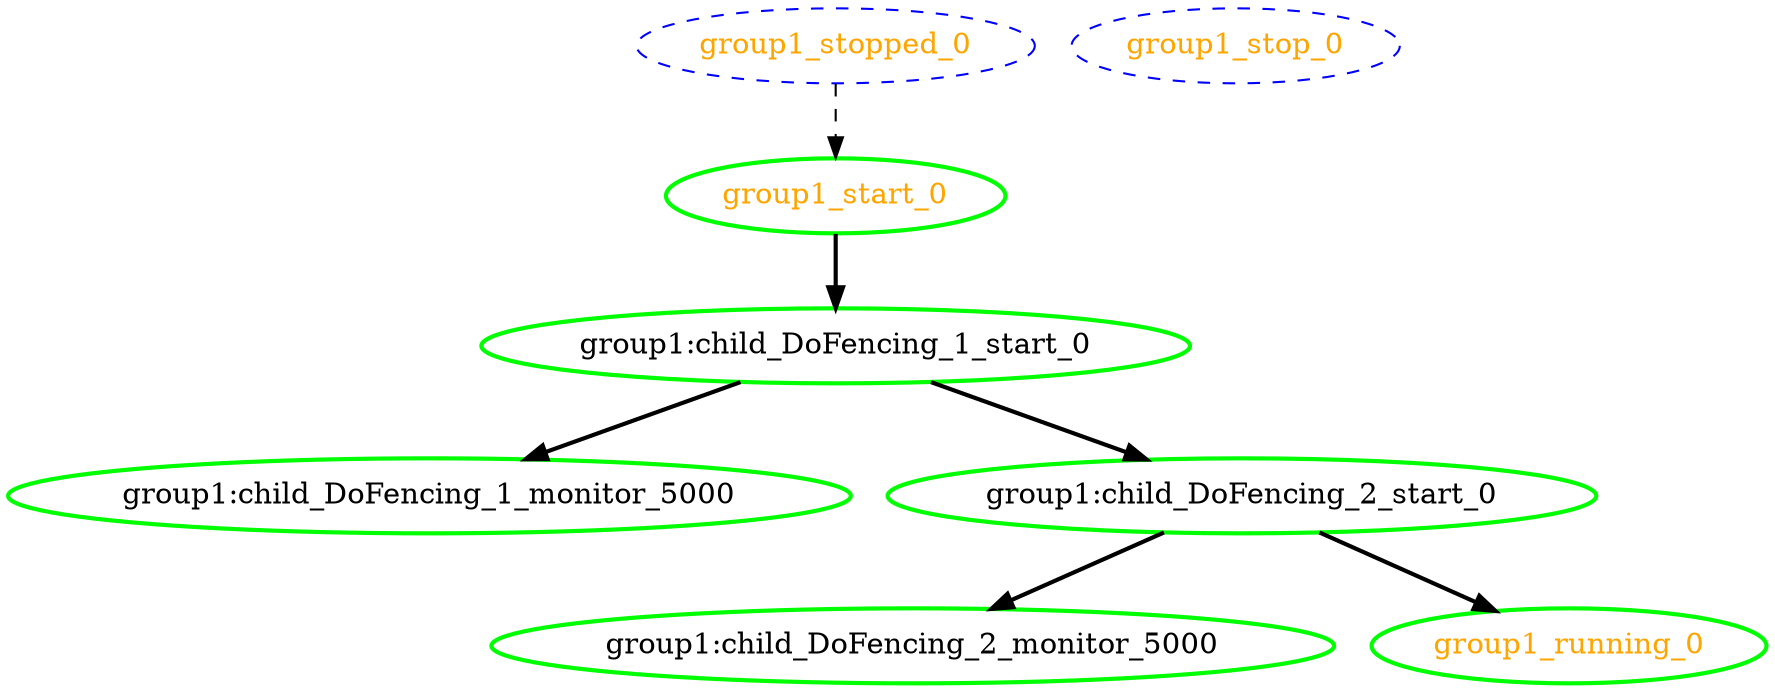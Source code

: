 digraph "g" {
	size = "30,30"
"group1:child_DoFencing_1_start_0" [ tooltip="hadev2" style=bold color="green" fontcolor="black" ]
"group1:child_DoFencing_1_monitor_5000" [ tooltip="hadev2" style=bold color="green" fontcolor="black" ]
"group1:child_DoFencing_2_start_0" [ tooltip="hadev2" style=bold color="green" fontcolor="black" ]
"group1:child_DoFencing_2_monitor_5000" [ tooltip="hadev2" style=bold color="green" fontcolor="black" ]
"group1_start_0" [ tooltip="" style=bold color="green" fontcolor="orange" ]
"group1_running_0" [ tooltip="" style=bold color="green" fontcolor="orange" ]
"group1_stop_0" [ style="dashed" color="blue" fontcolor="orange" ]
"group1_stopped_0" [ style="dashed" color="blue" fontcolor="orange" ]
"group1_start_0" -> "group1:child_DoFencing_1_start_0" [ style = bold]
"group1:child_DoFencing_1_start_0" -> "group1:child_DoFencing_1_monitor_5000" [ style = bold]
"group1:child_DoFencing_1_start_0" -> "group1:child_DoFencing_2_start_0" [ style = bold]
"group1:child_DoFencing_2_start_0" -> "group1:child_DoFencing_2_monitor_5000" [ style = bold]
"group1_stopped_0" -> "group1_start_0" [ style = dashed]
"group1:child_DoFencing_2_start_0" -> "group1_running_0" [ style = bold]
}
